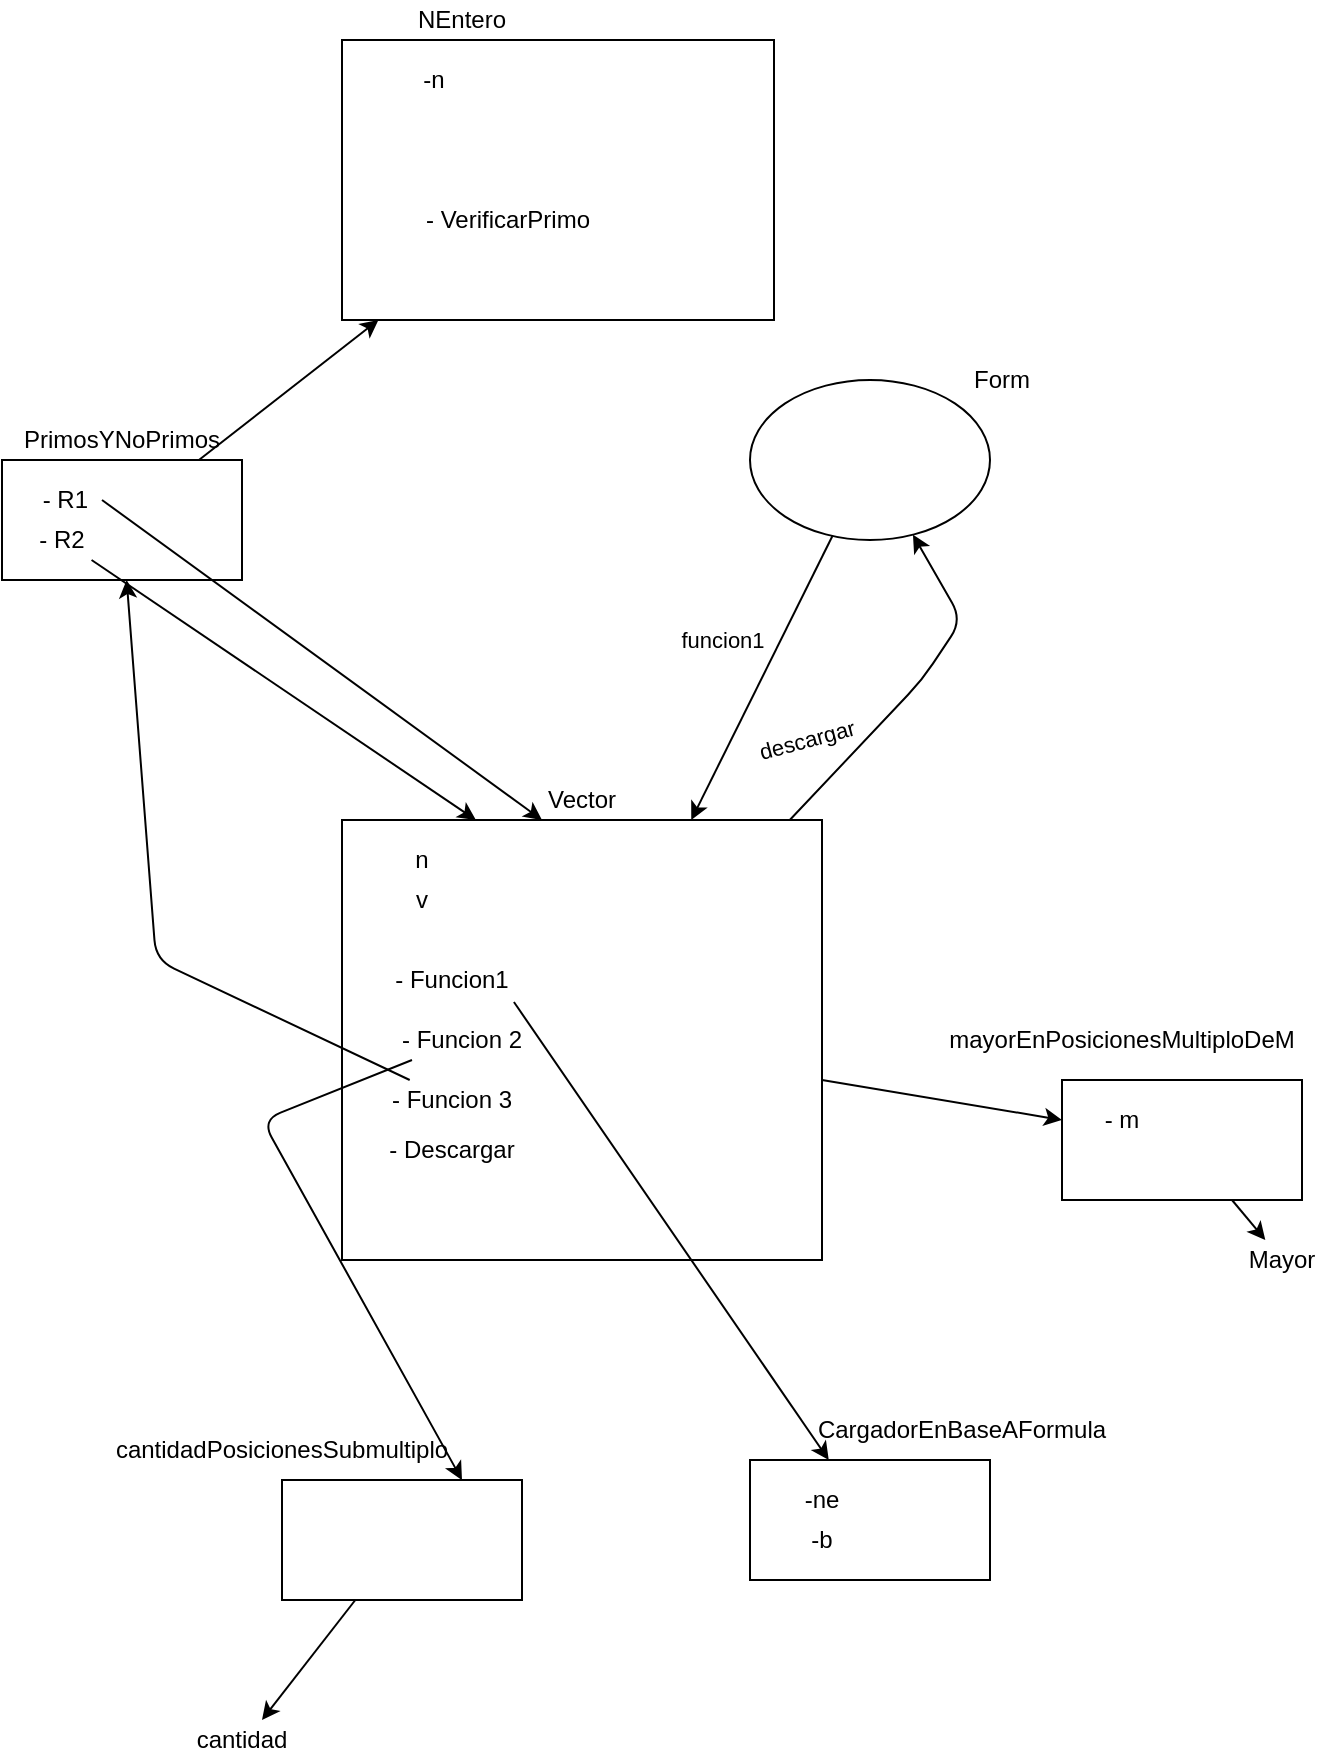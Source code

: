 <mxfile version="14.7.6" type="device"><diagram id="W4EfgGhobTTE-pge2A9o" name="Page-1"><mxGraphModel dx="1385" dy="635" grid="1" gridSize="10" guides="1" tooltips="1" connect="1" arrows="1" fold="1" page="1" pageScale="1" pageWidth="827" pageHeight="1169" math="0" shadow="0"><root><mxCell id="0"/><mxCell id="1" parent="0"/><mxCell id="T-dO9I4gcv403bi0JtlS-1" value="" style="rounded=0;whiteSpace=wrap;html=1;" vertex="1" parent="1"><mxGeometry x="180" y="470" width="240" height="220" as="geometry"/></mxCell><mxCell id="T-dO9I4gcv403bi0JtlS-2" value="Vector&lt;br&gt;" style="text;html=1;strokeColor=none;fillColor=none;align=center;verticalAlign=middle;whiteSpace=wrap;rounded=0;" vertex="1" parent="1"><mxGeometry x="280" y="450" width="40" height="20" as="geometry"/></mxCell><mxCell id="T-dO9I4gcv403bi0JtlS-3" value="n" style="text;html=1;strokeColor=none;fillColor=none;align=center;verticalAlign=middle;whiteSpace=wrap;rounded=0;" vertex="1" parent="1"><mxGeometry x="200" y="480" width="40" height="20" as="geometry"/></mxCell><mxCell id="T-dO9I4gcv403bi0JtlS-4" value="v" style="text;html=1;strokeColor=none;fillColor=none;align=center;verticalAlign=middle;whiteSpace=wrap;rounded=0;" vertex="1" parent="1"><mxGeometry x="200" y="500" width="40" height="20" as="geometry"/></mxCell><mxCell id="T-dO9I4gcv403bi0JtlS-5" value="- Funcion1" style="text;html=1;strokeColor=none;fillColor=none;align=center;verticalAlign=middle;whiteSpace=wrap;rounded=0;" vertex="1" parent="1"><mxGeometry x="190" y="540" width="90" height="20" as="geometry"/></mxCell><mxCell id="T-dO9I4gcv403bi0JtlS-9" value="" style="ellipse;whiteSpace=wrap;html=1;" vertex="1" parent="1"><mxGeometry x="384" y="250" width="120" height="80" as="geometry"/></mxCell><mxCell id="T-dO9I4gcv403bi0JtlS-10" value="Form" style="text;html=1;strokeColor=none;fillColor=none;align=center;verticalAlign=middle;whiteSpace=wrap;rounded=0;" vertex="1" parent="1"><mxGeometry x="490" y="240" width="40" height="20" as="geometry"/></mxCell><mxCell id="T-dO9I4gcv403bi0JtlS-11" value="" style="endArrow=classic;html=1;" edge="1" parent="1" source="T-dO9I4gcv403bi0JtlS-9" target="T-dO9I4gcv403bi0JtlS-1"><mxGeometry width="50" height="50" relative="1" as="geometry"><mxPoint x="360" y="580" as="sourcePoint"/><mxPoint x="410" y="530" as="targetPoint"/></mxGeometry></mxCell><mxCell id="T-dO9I4gcv403bi0JtlS-20" value="funcion1" style="edgeLabel;html=1;align=center;verticalAlign=middle;resizable=0;points=[];" vertex="1" connectable="0" parent="T-dO9I4gcv403bi0JtlS-11"><mxGeometry x="-0.333" y="1" relative="1" as="geometry"><mxPoint x="-33" y="4" as="offset"/></mxGeometry></mxCell><mxCell id="T-dO9I4gcv403bi0JtlS-12" value="- Funcion 2&lt;br&gt;" style="text;html=1;strokeColor=none;fillColor=none;align=center;verticalAlign=middle;whiteSpace=wrap;rounded=0;" vertex="1" parent="1"><mxGeometry x="190" y="570" width="100" height="20" as="geometry"/></mxCell><mxCell id="T-dO9I4gcv403bi0JtlS-14" value="" style="endArrow=classic;html=1;exitX=0.844;exitY=1.05;exitDx=0;exitDy=0;exitPerimeter=0;" edge="1" parent="1" source="T-dO9I4gcv403bi0JtlS-5" target="T-dO9I4gcv403bi0JtlS-15"><mxGeometry width="50" height="50" relative="1" as="geometry"><mxPoint x="360" y="860" as="sourcePoint"/><mxPoint x="440" y="820" as="targetPoint"/></mxGeometry></mxCell><mxCell id="T-dO9I4gcv403bi0JtlS-15" value="" style="rounded=0;whiteSpace=wrap;html=1;" vertex="1" parent="1"><mxGeometry x="384" y="790" width="120" height="60" as="geometry"/></mxCell><mxCell id="T-dO9I4gcv403bi0JtlS-16" value="CargadorEnBaseAFormula" style="text;html=1;strokeColor=none;fillColor=none;align=center;verticalAlign=middle;whiteSpace=wrap;rounded=0;" vertex="1" parent="1"><mxGeometry x="470" y="765" width="40" height="20" as="geometry"/></mxCell><mxCell id="T-dO9I4gcv403bi0JtlS-17" value="-ne" style="text;html=1;strokeColor=none;fillColor=none;align=center;verticalAlign=middle;whiteSpace=wrap;rounded=0;" vertex="1" parent="1"><mxGeometry x="400" y="800" width="40" height="20" as="geometry"/></mxCell><mxCell id="T-dO9I4gcv403bi0JtlS-18" value="-b" style="text;html=1;strokeColor=none;fillColor=none;align=center;verticalAlign=middle;whiteSpace=wrap;rounded=0;" vertex="1" parent="1"><mxGeometry x="400" y="820" width="40" height="20" as="geometry"/></mxCell><mxCell id="T-dO9I4gcv403bi0JtlS-19" value="- Descargar&lt;br&gt;" style="text;html=1;strokeColor=none;fillColor=none;align=center;verticalAlign=middle;whiteSpace=wrap;rounded=0;" vertex="1" parent="1"><mxGeometry x="190" y="630" width="90" height="10" as="geometry"/></mxCell><mxCell id="T-dO9I4gcv403bi0JtlS-21" value="" style="endArrow=classic;html=1;" edge="1" parent="1" source="T-dO9I4gcv403bi0JtlS-1" target="T-dO9I4gcv403bi0JtlS-9"><mxGeometry width="50" height="50" relative="1" as="geometry"><mxPoint x="490.596" y="337.989" as="sourcePoint"/><mxPoint x="420.001" y="480" as="targetPoint"/><Array as="points"><mxPoint x="470" y="400"/><mxPoint x="490" y="370"/></Array></mxGeometry></mxCell><mxCell id="T-dO9I4gcv403bi0JtlS-22" value="descargar" style="edgeLabel;html=1;align=center;verticalAlign=middle;resizable=0;points=[];rotation=-15;" vertex="1" connectable="0" parent="T-dO9I4gcv403bi0JtlS-21"><mxGeometry x="-0.333" y="1" relative="1" as="geometry"><mxPoint x="-33" y="4" as="offset"/></mxGeometry></mxCell><mxCell id="T-dO9I4gcv403bi0JtlS-23" value="" style="rounded=0;whiteSpace=wrap;html=1;" vertex="1" parent="1"><mxGeometry x="150" y="800" width="120" height="60" as="geometry"/></mxCell><mxCell id="T-dO9I4gcv403bi0JtlS-24" value="" style="endArrow=classic;html=1;entryX=0.75;entryY=0;entryDx=0;entryDy=0;" edge="1" parent="1" source="T-dO9I4gcv403bi0JtlS-12" target="T-dO9I4gcv403bi0JtlS-23"><mxGeometry width="50" height="50" relative="1" as="geometry"><mxPoint x="200" y="600" as="sourcePoint"/><mxPoint x="431.652" y="800" as="targetPoint"/><Array as="points"><mxPoint x="140" y="620"/></Array></mxGeometry></mxCell><mxCell id="T-dO9I4gcv403bi0JtlS-25" value="cantidadPosicionesSubmultiplo" style="text;html=1;strokeColor=none;fillColor=none;align=center;verticalAlign=middle;whiteSpace=wrap;rounded=0;" vertex="1" parent="1"><mxGeometry x="130" y="775" width="40" height="20" as="geometry"/></mxCell><mxCell id="T-dO9I4gcv403bi0JtlS-26" value="cantidad&lt;br&gt;" style="text;html=1;strokeColor=none;fillColor=none;align=center;verticalAlign=middle;whiteSpace=wrap;rounded=0;" vertex="1" parent="1"><mxGeometry x="110" y="920" width="40" height="20" as="geometry"/></mxCell><mxCell id="T-dO9I4gcv403bi0JtlS-27" value="" style="endArrow=classic;html=1;entryX=0.75;entryY=0;entryDx=0;entryDy=0;" edge="1" parent="1" source="T-dO9I4gcv403bi0JtlS-23" target="T-dO9I4gcv403bi0JtlS-26"><mxGeometry width="50" height="50" relative="1" as="geometry"><mxPoint x="360" y="830" as="sourcePoint"/><mxPoint x="410" y="780" as="targetPoint"/></mxGeometry></mxCell><mxCell id="T-dO9I4gcv403bi0JtlS-28" value="" style="rounded=0;whiteSpace=wrap;html=1;" vertex="1" parent="1"><mxGeometry x="540" y="600" width="120" height="60" as="geometry"/></mxCell><mxCell id="T-dO9I4gcv403bi0JtlS-29" value="mayorEnPosicionesMultiploDeM" style="text;html=1;strokeColor=none;fillColor=none;align=center;verticalAlign=middle;whiteSpace=wrap;rounded=0;" vertex="1" parent="1"><mxGeometry x="550" y="570" width="40" height="20" as="geometry"/></mxCell><mxCell id="T-dO9I4gcv403bi0JtlS-30" value="Mayor" style="text;html=1;strokeColor=none;fillColor=none;align=center;verticalAlign=middle;whiteSpace=wrap;rounded=0;" vertex="1" parent="1"><mxGeometry x="630" y="680" width="40" height="20" as="geometry"/></mxCell><mxCell id="T-dO9I4gcv403bi0JtlS-32" value="" style="endArrow=classic;html=1;" edge="1" parent="1" source="T-dO9I4gcv403bi0JtlS-28" target="T-dO9I4gcv403bi0JtlS-30"><mxGeometry width="50" height="50" relative="1" as="geometry"><mxPoint x="360" y="830" as="sourcePoint"/><mxPoint x="410" y="780" as="targetPoint"/></mxGeometry></mxCell><mxCell id="T-dO9I4gcv403bi0JtlS-33" value="" style="endArrow=classic;html=1;" edge="1" parent="1" source="T-dO9I4gcv403bi0JtlS-1" target="T-dO9I4gcv403bi0JtlS-28"><mxGeometry width="50" height="50" relative="1" as="geometry"><mxPoint x="360" y="830" as="sourcePoint"/><mxPoint x="410" y="780" as="targetPoint"/></mxGeometry></mxCell><mxCell id="T-dO9I4gcv403bi0JtlS-34" value="- m" style="text;html=1;strokeColor=none;fillColor=none;align=center;verticalAlign=middle;whiteSpace=wrap;rounded=0;" vertex="1" parent="1"><mxGeometry x="550" y="610" width="40" height="20" as="geometry"/></mxCell><mxCell id="T-dO9I4gcv403bi0JtlS-36" value="- Funcion 3" style="text;html=1;strokeColor=none;fillColor=none;align=center;verticalAlign=middle;whiteSpace=wrap;rounded=0;" vertex="1" parent="1"><mxGeometry x="190" y="600" width="90" height="20" as="geometry"/></mxCell><mxCell id="T-dO9I4gcv403bi0JtlS-37" value="" style="rounded=0;whiteSpace=wrap;html=1;" vertex="1" parent="1"><mxGeometry x="10" y="290" width="120" height="60" as="geometry"/></mxCell><mxCell id="T-dO9I4gcv403bi0JtlS-38" value="PrimosYNoPrimos" style="text;html=1;strokeColor=none;fillColor=none;align=center;verticalAlign=middle;whiteSpace=wrap;rounded=0;" vertex="1" parent="1"><mxGeometry x="50" y="270" width="40" height="20" as="geometry"/></mxCell><mxCell id="T-dO9I4gcv403bi0JtlS-40" value="&amp;nbsp;- R1" style="text;html=1;strokeColor=none;fillColor=none;align=center;verticalAlign=middle;whiteSpace=wrap;rounded=0;" vertex="1" parent="1"><mxGeometry x="20" y="300" width="40" height="20" as="geometry"/></mxCell><mxCell id="T-dO9I4gcv403bi0JtlS-41" value="- R2" style="text;html=1;strokeColor=none;fillColor=none;align=center;verticalAlign=middle;whiteSpace=wrap;rounded=0;" vertex="1" parent="1"><mxGeometry x="20" y="320" width="40" height="20" as="geometry"/></mxCell><mxCell id="T-dO9I4gcv403bi0JtlS-42" value="" style="endArrow=classic;html=1;" edge="1" parent="1" source="T-dO9I4gcv403bi0JtlS-36" target="T-dO9I4gcv403bi0JtlS-37"><mxGeometry width="50" height="50" relative="1" as="geometry"><mxPoint x="360" y="620" as="sourcePoint"/><mxPoint x="410" y="570" as="targetPoint"/><Array as="points"><mxPoint x="87" y="540"/></Array></mxGeometry></mxCell><mxCell id="T-dO9I4gcv403bi0JtlS-43" value="" style="endArrow=classic;html=1;exitX=1;exitY=0.5;exitDx=0;exitDy=0;entryX=0;entryY=1;entryDx=0;entryDy=0;entryPerimeter=0;" edge="1" parent="1" source="T-dO9I4gcv403bi0JtlS-40" target="T-dO9I4gcv403bi0JtlS-2"><mxGeometry width="50" height="50" relative="1" as="geometry"><mxPoint x="360" y="620" as="sourcePoint"/><mxPoint x="270" y="480" as="targetPoint"/></mxGeometry></mxCell><mxCell id="T-dO9I4gcv403bi0JtlS-44" value="" style="endArrow=classic;html=1;entryX=0.279;entryY=0;entryDx=0;entryDy=0;entryPerimeter=0;" edge="1" parent="1" source="T-dO9I4gcv403bi0JtlS-41" target="T-dO9I4gcv403bi0JtlS-1"><mxGeometry width="50" height="50" relative="1" as="geometry"><mxPoint x="360" y="620" as="sourcePoint"/><mxPoint x="260" y="500" as="targetPoint"/></mxGeometry></mxCell><mxCell id="T-dO9I4gcv403bi0JtlS-51" value="" style="rounded=0;whiteSpace=wrap;html=1;" vertex="1" parent="1"><mxGeometry x="180" y="80" width="216" height="140" as="geometry"/></mxCell><mxCell id="T-dO9I4gcv403bi0JtlS-52" value="NEntero" style="text;html=1;strokeColor=none;fillColor=none;align=center;verticalAlign=middle;whiteSpace=wrap;rounded=0;" vertex="1" parent="1"><mxGeometry x="220" y="60" width="40" height="20" as="geometry"/></mxCell><mxCell id="T-dO9I4gcv403bi0JtlS-53" style="edgeStyle=orthogonalEdgeStyle;rounded=0;orthogonalLoop=1;jettySize=auto;html=1;exitX=0.5;exitY=1;exitDx=0;exitDy=0;" edge="1" parent="1" source="T-dO9I4gcv403bi0JtlS-52" target="T-dO9I4gcv403bi0JtlS-52"><mxGeometry relative="1" as="geometry"/></mxCell><mxCell id="T-dO9I4gcv403bi0JtlS-54" value="-n" style="text;html=1;strokeColor=none;fillColor=none;align=center;verticalAlign=middle;whiteSpace=wrap;rounded=0;" vertex="1" parent="1"><mxGeometry x="206" y="90" width="40" height="20" as="geometry"/></mxCell><mxCell id="T-dO9I4gcv403bi0JtlS-55" value="- VerificarPrimo" style="text;html=1;strokeColor=none;fillColor=none;align=center;verticalAlign=middle;whiteSpace=wrap;rounded=0;" vertex="1" parent="1"><mxGeometry x="190" y="160" width="146" height="20" as="geometry"/></mxCell><mxCell id="T-dO9I4gcv403bi0JtlS-56" value="" style="endArrow=classic;html=1;" edge="1" parent="1" source="T-dO9I4gcv403bi0JtlS-37" target="T-dO9I4gcv403bi0JtlS-51"><mxGeometry width="50" height="50" relative="1" as="geometry"><mxPoint x="140" y="300" as="sourcePoint"/><mxPoint x="190" y="250" as="targetPoint"/></mxGeometry></mxCell></root></mxGraphModel></diagram></mxfile>